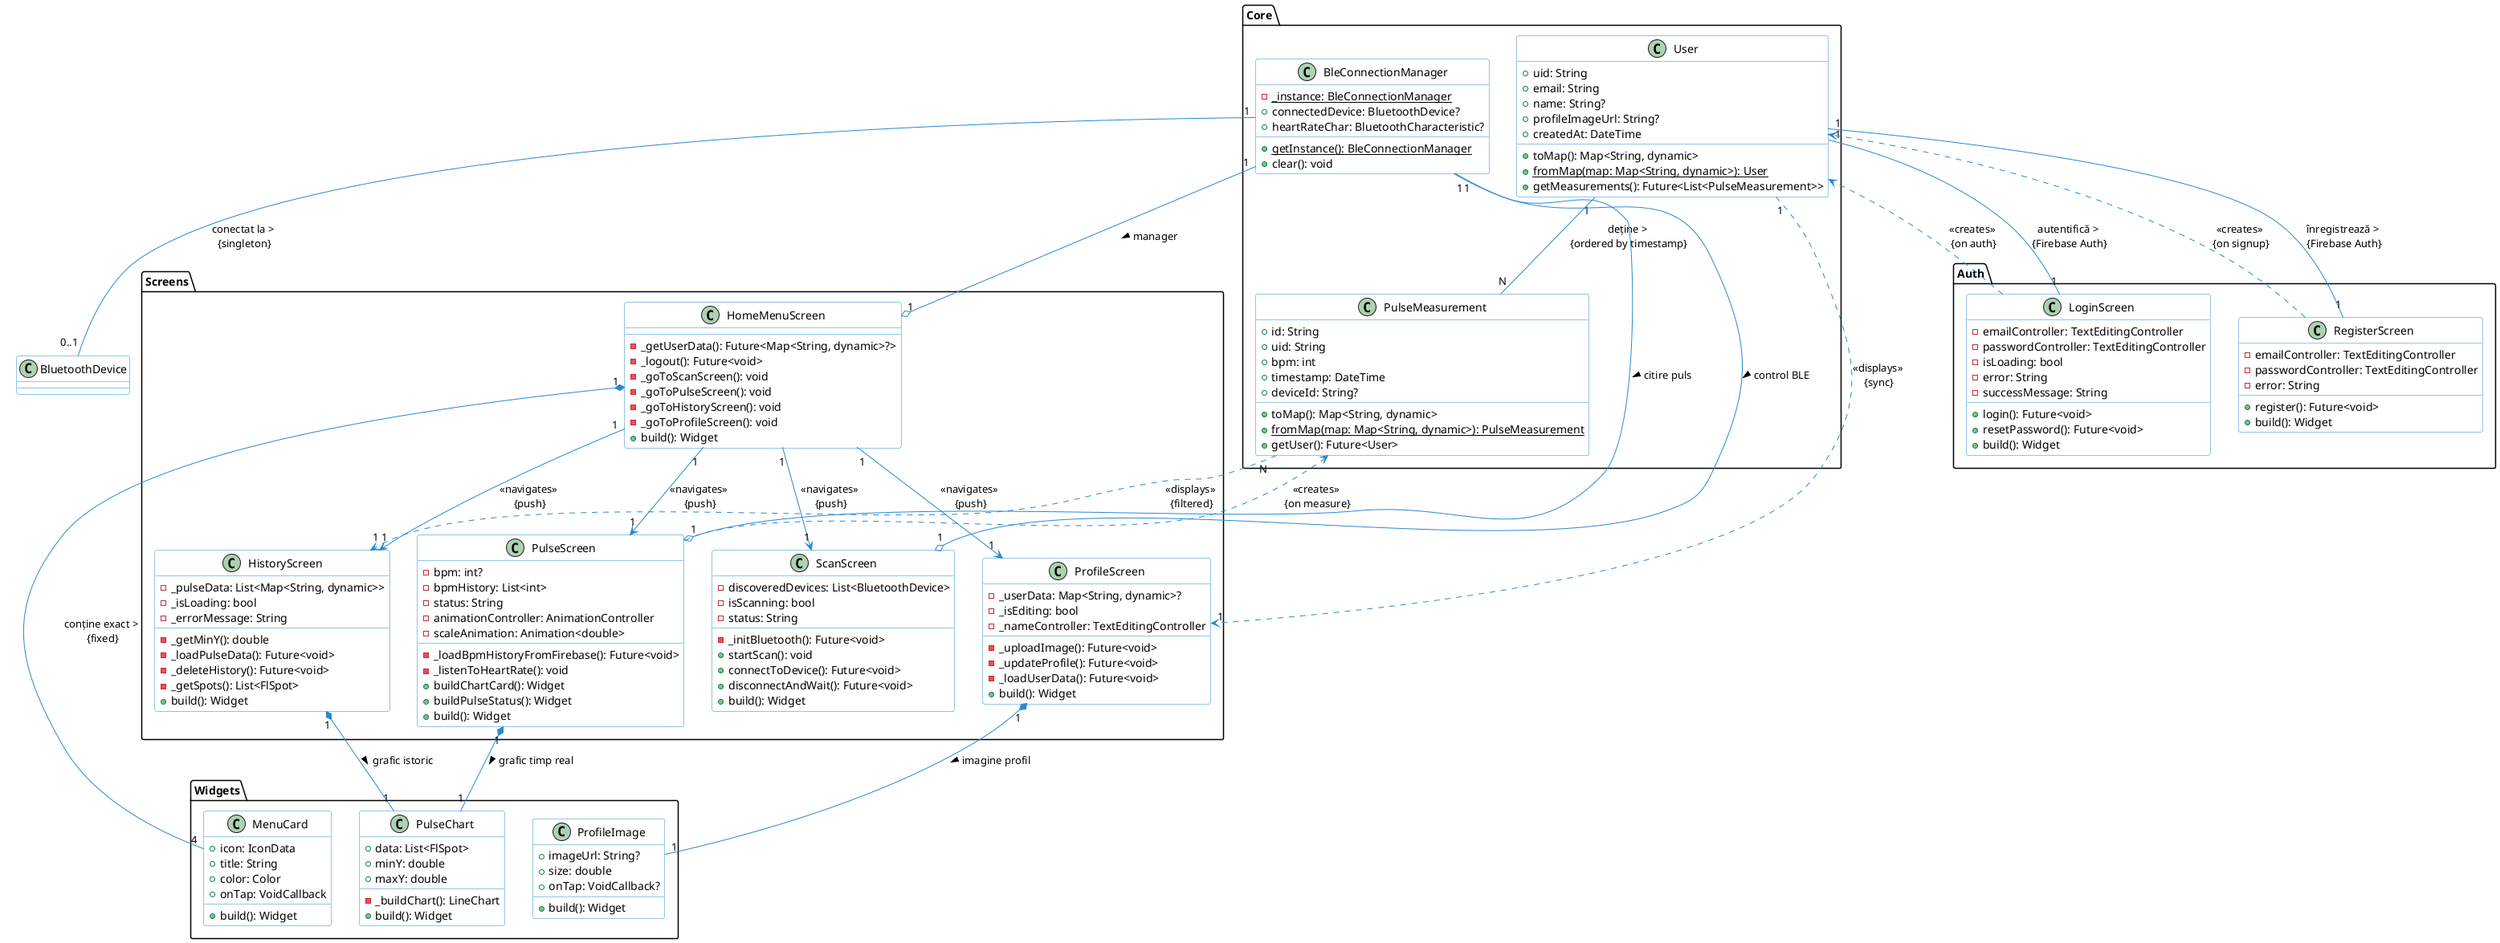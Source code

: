 @startuml ROZvita Health Class Diagram

skinparam class {
    BackgroundColor White
    ArrowColor #2688d4
    BorderColor #2688d4
}

package "Auth" {
    class LoginScreen {
        - emailController: TextEditingController
        - passwordController: TextEditingController
        - isLoading: bool
        - error: String
        - successMessage: String
        + login(): Future<void>
        + resetPassword(): Future<void>
        + build(): Widget
    }

    class RegisterScreen {
        - emailController: TextEditingController
        - passwordController: TextEditingController
        - error: String
        + register(): Future<void>
        + build(): Widget
    }
}

package "Core" {
    class BleConnectionManager {
        - {static} _instance: BleConnectionManager
        + connectedDevice: BluetoothDevice?
        + heartRateChar: BluetoothCharacteristic?
        + {static} getInstance(): BleConnectionManager
        + clear(): void
    }

    class User {
        + uid: String
        + email: String
        + name: String?
        + profileImageUrl: String?
        + createdAt: DateTime
        + toMap(): Map<String, dynamic>
        + {static} fromMap(map: Map<String, dynamic>): User
        + getMeasurements(): Future<List<PulseMeasurement>>
    }

    class PulseMeasurement {
        + id: String
        + uid: String
        + bpm: int
        + timestamp: DateTime
        + deviceId: String?
        + toMap(): Map<String, dynamic>
        + {static} fromMap(map: Map<String, dynamic>): PulseMeasurement
        + getUser(): Future<User>
    }
}

package "Screens" {
    class HomeMenuScreen {
        - _getUserData(): Future<Map<String, dynamic>?>
        - _logout(): Future<void>
        - _goToScanScreen(): void
        - _goToPulseScreen(): void
        - _goToHistoryScreen(): void
        - _goToProfileScreen(): void
        + build(): Widget
    }

    class ScanScreen {
        - discoveredDevices: List<BluetoothDevice>
        - isScanning: bool
        - status: String
        - _initBluetooth(): Future<void>
        + startScan(): void
        + connectToDevice(): Future<void>
        + disconnectAndWait(): Future<void>
        + build(): Widget
    }

    class PulseScreen {
        - bpm: int?
        - bpmHistory: List<int>
        - status: String
        - animationController: AnimationController
        - scaleAnimation: Animation<double>
        - _loadBpmHistoryFromFirebase(): Future<void>
        - _listenToHeartRate(): void
        + buildChartCard(): Widget
        + buildPulseStatus(): Widget
        + build(): Widget
    }

    class HistoryScreen {
        - _pulseData: List<Map<String, dynamic>>
        - _isLoading: bool
        - _errorMessage: String
        - _getMinY(): double
        - _loadPulseData(): Future<void>
        - _deleteHistory(): Future<void>
        - _getSpots(): List<FlSpot>
        + build(): Widget
    }

    class ProfileScreen {
        - _userData: Map<String, dynamic>?
        - _isEditing: bool
        - _nameController: TextEditingController
        - _uploadImage(): Future<void>
        - _updateProfile(): Future<void>
        - _loadUserData(): Future<void>
        + build(): Widget
    }
}

package "Widgets" {
    class MenuCard {
        + icon: IconData
        + title: String
        + color: Color
        + onTap: VoidCallback
        + build(): Widget
    }

    class PulseChart {
        + data: List<FlSpot>
        + minY: double
        + maxY: double
        - _buildChart(): LineChart
        + build(): Widget
    }

    class ProfileImage {
        + imageUrl: String?
        + size: double
        + onTap: VoidCallback?
        + build(): Widget
    }
}

' Relații cu Cardinalitate

' Relații Core - Modelul de Date Principal
User "1" -- "N" PulseMeasurement : "deține > \n{ordered by timestamp}"
BleConnectionManager "1" -- "0..1" BluetoothDevice : "conectat la > \n{singleton}"

' Relații Manager-Screen - Utilizare BLE
BleConnectionManager "1" --o "1" HomeMenuScreen : "manager >"
BleConnectionManager "1" --o "1" ScanScreen : "control BLE >"
BleConnectionManager "1" --o "1" PulseScreen : "citire puls >"

' Relații UI Components - Structură Interfață
HomeMenuScreen "1" *-- "4" MenuCard : "conține exact > \n{fixed}"
PulseScreen "1" *-- "1" PulseChart : "grafic timp real >"
ProfileScreen "1" *-- "1" ProfileImage : "imagine profil >"
HistoryScreen "1" *-- "1" PulseChart : "grafic istoric >"

' Relații de Creare - Factory
LoginScreen ..> User : "<<creates>> \n{on auth}"
RegisterScreen ..> User : "<<creates>> \n{on signup}"
PulseScreen ..> PulseMeasurement : "<<creates>> \n{on measure}"

' Relații de Navigare - Flow Aplicație
HomeMenuScreen "1" --> "1" ScanScreen : "<<navigates>> \n{push}"
HomeMenuScreen "1" --> "1" PulseScreen : "<<navigates>> \n{push}"
HomeMenuScreen "1" --> "1" HistoryScreen : "<<navigates>> \n{push}"
HomeMenuScreen "1" --> "1" ProfileScreen : "<<navigates>> \n{push}"

' Relații Firestore - Persistență
User "1" ..> "1" ProfileScreen : "<<displays>> \n{sync}"
PulseMeasurement "N" ..> "1" HistoryScreen : "<<displays>> \n{filtered}"

' Relații de Autentificare - Securitate
User "1" -- "1" LoginScreen : "autentifică > \n{Firebase Auth}"
User "1" -- "1" RegisterScreen : "înregistrează > \n{Firebase Auth}"

@enduml
